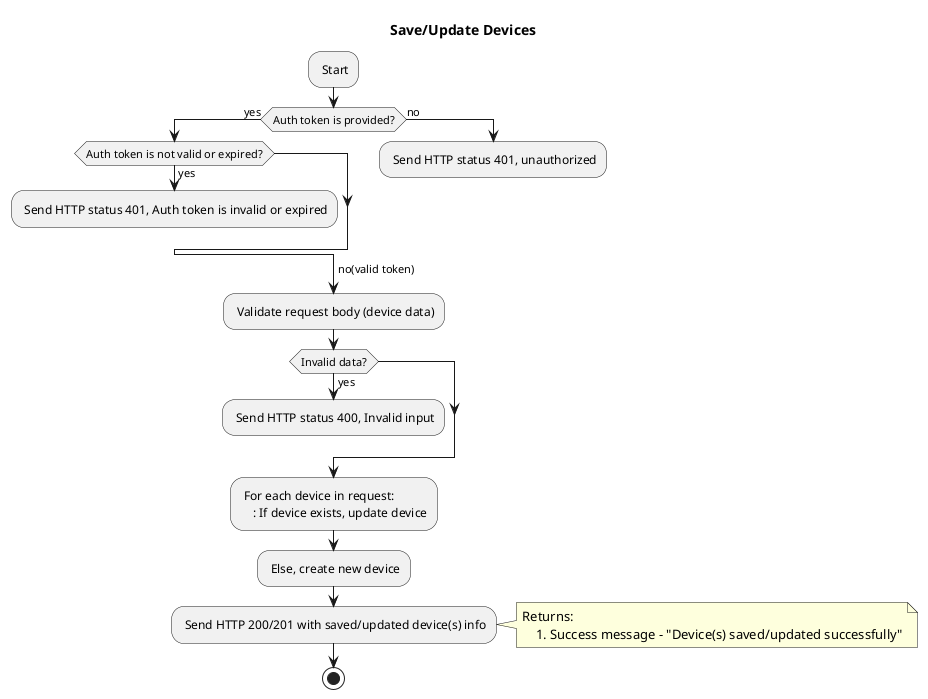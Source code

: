@startuml Save/Update Devices
title Save/Update Devices

: Start;
if (Auth token is provided?) then (yes)
    if (Auth token is not valid or expired?) then (yes)
        : Send HTTP status 401, Auth token is invalid or expired;
        kill
    endif
else (no)
    : Send HTTP status 401, unauthorized;
    kill
endif
->no(valid token);
: Validate request body (device data);
if (Invalid data?) then (yes)
    : Send HTTP status 400, Invalid input;
    kill
endif
: For each device in request:
    : If device exists, update device;
    : Else, create new device;
: Send HTTP 200/201 with saved/updated device(s) info;
note right
    Returns:
        1. Success message - "Device(s) saved/updated successfully"
end note
stop
@enduml
